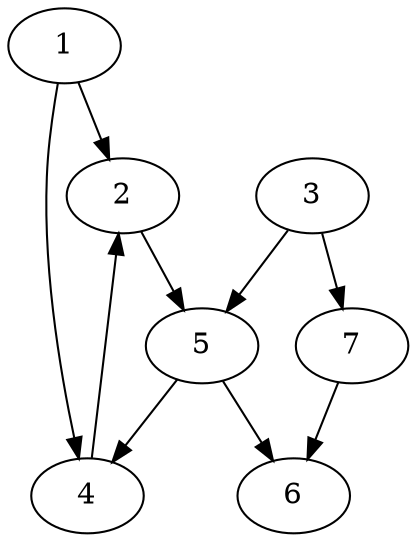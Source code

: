 digraph G3 {
	subgraph C5 {
		1;
	}
	subgraph C3 {
		2 -> 5;
		4 -> 2;
		5 -> 4;
	}
	subgraph C1 {
		6;
	}
	subgraph C4 {
		3;
	}
	subgraph C2 {
		7;
	}
	1 -> 2;
	1 -> 4;
	5 -> 6;
	3 -> 5;
	3 -> 7;
	7 -> 6;
}
